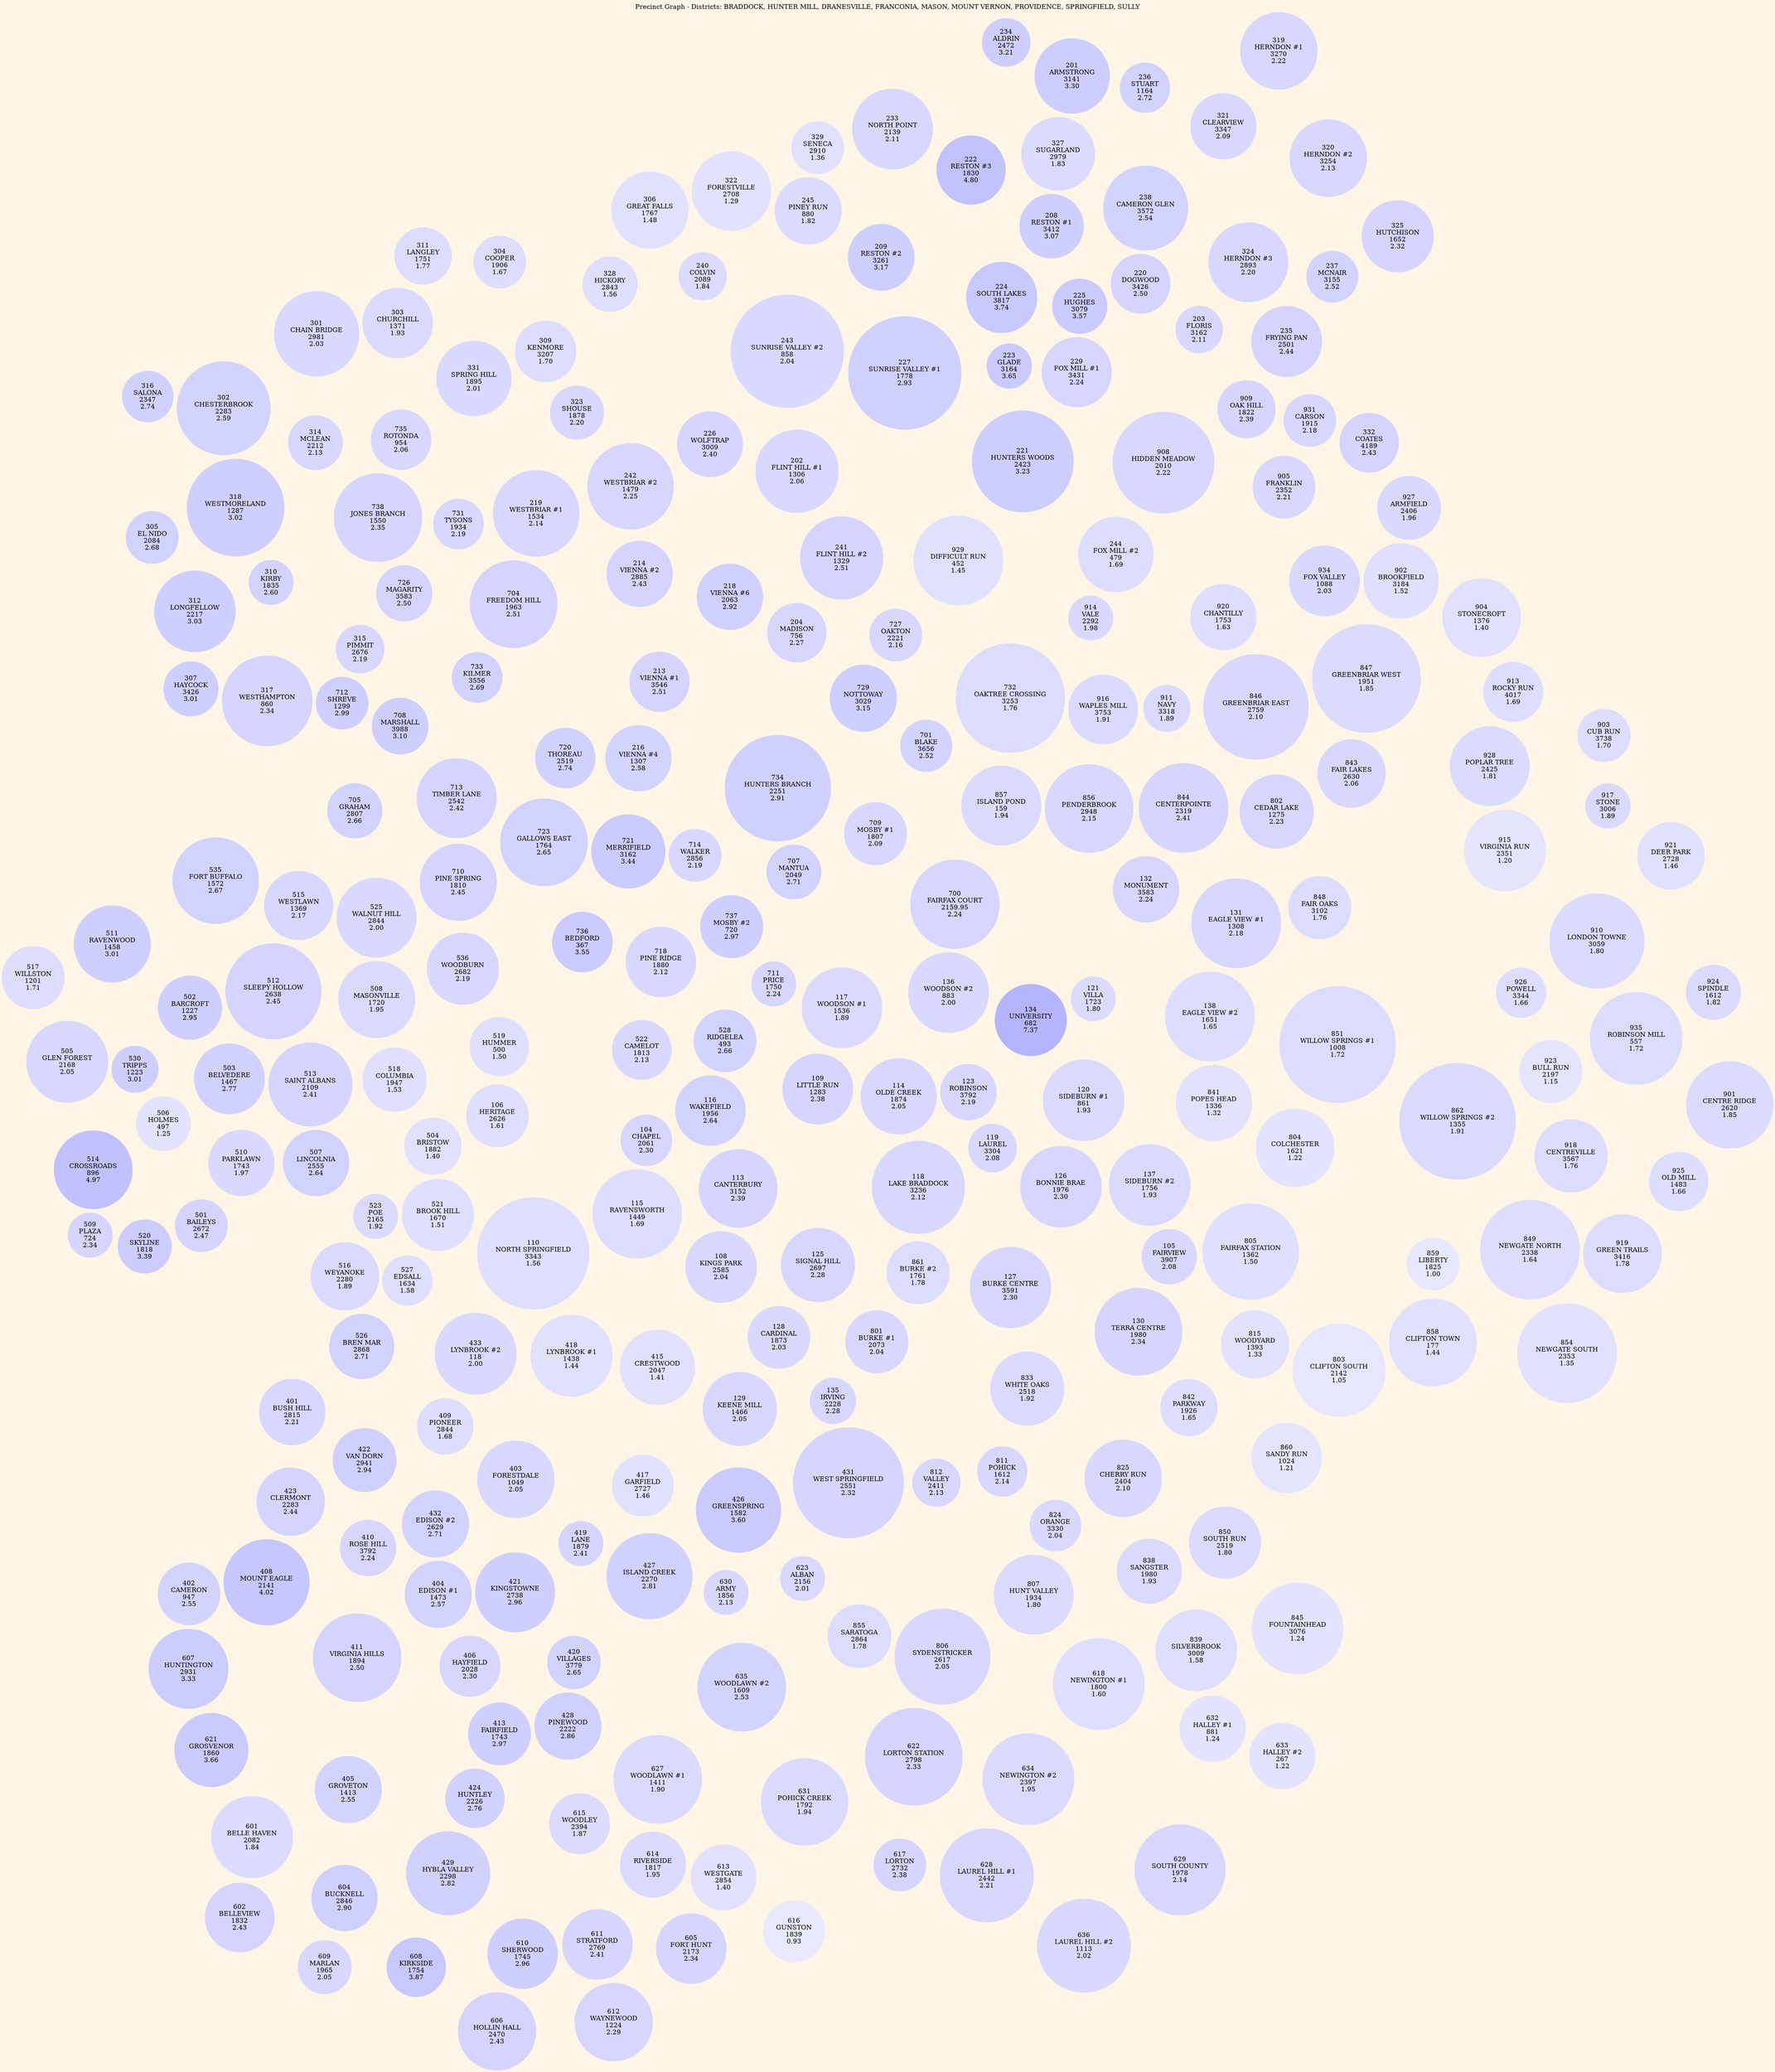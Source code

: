 strict graph G {
    layout=neato;
    model=subset;
    splines=none;
    overlap=false;
    edge [color="#666666"];
    bgcolor="#FFF5E6";
    smoothing=triangle;
    size="3840,2160";
label="Precinct Graph - Districts: BRADDOCK, HUNTER MILL, DRANESVILLE, FRANCONIA, MASON, MOUNT VERNON, PROVIDENCE, SPRINGFIELD, SULLY";
labelloc="t";
subgraph BRADDOCK {
    label="District BRADDOCK";
    color=blue;
    104 [shape = circle; style = filled;label="104\nCHAPEL\n2061\n2.30", fillcolor="#d6d6ff", fontcolor="black", width="0.87", height="0.87", color="#d6d6ff"];
    104 -- {106,108,113,115,116,522};
    105 [shape = circle; style = filled;label="105\nFAIRVIEW\n3907\n2.08", fillcolor="#d8d8ff", fontcolor="black", width="1.65", height="1.65", color="#d8d8ff"];
    105 -- {126,127,130,137,805,815};
    106 [shape = circle; style = filled;label="106\nHERITAGE\n2626\n1.61", fillcolor="#dedeff", fontcolor="black", width="1.12", height="1.12", color="#dedeff"];
    106 -- {104,110,504,519,521};
    108 [shape = circle; style = filled;label="108\nKINGS PARK\n2585\n2.04", fillcolor="#d8d8ff", fontcolor="black", width="1.10", height="1.10", color="#d8d8ff"];
    108 -- {113,115,125,128};
    109 [shape = circle; style = filled;label="109\nLITTLE RUN\n1283\n2.38", fillcolor="#d5d5ff", fontcolor="black", width="0.55", height="0.55", color="#d5d5ff"];
    109 -- {113,114,116,117,118};
    110 [shape = circle; style = filled;label="110\nNORTH SPRINGFIELD\n3343\n1.56", fillcolor="#dedeff", fontcolor="black", width="1.42", height="1.42", color="#dedeff"];
    110 -- {106,115,415,418,521,527};
    113 [shape = circle; style = filled;label="113\nCANTERBURY\n3152\n2.39", fillcolor="#d5d5ff", fontcolor="black", width="1.33", height="1.33", color="#d5d5ff"];
    113 -- {104,108,109,116,125};
    114 [shape = circle; style = filled;label="114\nOLDE CREEK\n1874\n2.05", fillcolor="#d8d8ff", fontcolor="black", width="0.80", height="0.80", color="#d8d8ff"];
    114 -- {109,117,118,123};
    115 [shape = circle; style = filled;label="115\nRAVENSWORTH\n1449\n1.69", fillcolor="#ddddff", fontcolor="black", width="0.62", height="0.62", color="#ddddff"];
    115 -- {104,108,110};
    116 [shape = circle; style = filled;label="116\nWAKEFIELD\n1956\n2.64", fillcolor="#d2d2ff", fontcolor="black", width="0.84", height="0.84", color="#d2d2ff"];
    116 -- {104,109,113,117,522,528};
    117 [shape = circle; style = filled;label="117\nWOODSON #1\n1536\n1.89", fillcolor="#dadaff", fontcolor="black", width="0.66", height="0.66", color="#dadaff"];
    117 -- {700,109,114,116,123,136,528,711};
    118 [shape = circle; style = filled;label="118\nLAKE BRADDOCK\n3236\n2.12", fillcolor="#d8d8ff", fontcolor="black", width="1.37", height="1.37", color="#d8d8ff"];
    118 -- {109,114,119,123,125,126,127,861};
    119 [shape = circle; style = filled;label="119\nLAUREL\n3304\n2.08", fillcolor="#d8d8ff", fontcolor="black", width="1.40", height="1.40", color="#d8d8ff"];
    119 -- {118,120,123,126};
    120 [shape = circle; style = filled;label="120\nSIDEBURN #1\n861\n1.93", fillcolor="#dadaff", fontcolor="black", width="0.37", height="0.37", color="#dadaff"];
    120 -- {119,123,126,134,137,841};
    121 [shape = circle; style = filled;label="121\nVILLA\n1723\n1.80", fillcolor="#dbdbff", fontcolor="black", width="0.73", height="0.73", color="#dbdbff"];
    121 -- {700,132,134,138};
    123 [shape = circle; style = filled;label="123\nROBINSON\n3792\n2.19", fillcolor="#d7d7ff", fontcolor="black", width="1.62", height="1.62", color="#d7d7ff"];
    123 -- {114,117,118,119,120,134,136};
    125 [shape = circle; style = filled;label="125\nSIGNAL HILL\n2697\n2.28", fillcolor="#d6d6ff", fontcolor="black", width="1.14", height="1.14", color="#d6d6ff"];
    125 -- {108,113,118,861};
    126 [shape = circle; style = filled;label="126\nBONNIE BRAE\n1976\n2.30", fillcolor="#d6d6ff", fontcolor="black", width="0.84", height="0.84", color="#d6d6ff"];
    126 -- {105,118,119,120,137};
    127 [shape = circle; style = filled;label="127\nBURKE CENTRE\n3591\n2.30", fillcolor="#d6d6ff", fontcolor="black", width="1.53", height="1.53", color="#d6d6ff"];
    127 -- {105,118,130,833,861};
    128 [shape = circle; style = filled;label="128\nCARDINAL\n1873\n2.03", fillcolor="#d9d9ff", fontcolor="black", width="0.80", height="0.80", color="#d9d9ff"];
    128 -- {108,129,135,415,801,861};
    129 [shape = circle; style = filled;label="129\nKEENE MILL\n1466\n2.05", fillcolor="#d8d8ff", fontcolor="black", width="0.62", height="0.62", color="#d8d8ff"];
    129 -- {128,135,415,431};
    130 [shape = circle; style = filled;label="130\nTERRA CENTRE\n1980\n2.34", fillcolor="#d5d5ff", fontcolor="black", width="0.84", height="0.84", color="#d5d5ff"];
    130 -- {105,127,815,842};
    131 [shape = circle; style = filled;label="131\nEAGLE VIEW #1\n1308\n2.18", fillcolor="#d7d7ff", fontcolor="black", width="0.55", height="0.55", color="#d7d7ff"];
    131 -- {132,138,848};
    132 [shape = circle; style = filled;label="132\nMONUMENT\n3583\n2.24", fillcolor="#d6d6ff", fontcolor="black", width="1.53", height="1.53", color="#d6d6ff"];
    132 -- {700,121,131,138,844,848,856};
    134 [shape = circle; style = filled;label="134\nUNIVERSITY\n682\n7.37", fillcolor="#b5b5ff", fontcolor="black", width="0.28", height="0.28", color="#b5b5ff"];
    134 -- {700,120,121,123,136};
    135 [shape = circle; style = filled;label="135\nIRVING\n2228\n2.28", fillcolor="#d6d6ff", fontcolor="black", width="0.94", height="0.94", color="#d6d6ff"];
    135 -- {128,129,431,812};
    136 [shape = circle; style = filled;label="136\nWOODSON #2\n883\n2.00", fillcolor="#d9d9ff", fontcolor="black", width="0.37", height="0.37", color="#d9d9ff"];
    136 -- {700,117,123,134};
    137 [shape = circle; style = filled;label="137\nSIDEBURN #2\n1756\n1.93", fillcolor="#dadaff", fontcolor="black", width="0.75", height="0.75", color="#dadaff"];
    137 -- {105,120,126,841};
    138 [shape = circle; style = filled;label="138\nEAGLE VIEW #2\n1651\n1.65", fillcolor="#ddddff", fontcolor="black", width="0.69", height="0.69", color="#ddddff"];
    138 -- {121,131,132,804,848,851};
}
subgraph HUNTERMILL {
    label="District HUNTER MILL";
    color=blue;
    201 [shape = circle; style = filled;label="201\nARMSTRONG\n3141\n3.30", fillcolor="#cdcdff", fontcolor="black", width="1.33", height="1.33", color="#cdcdff"];
    201 -- {233,234,236,238,327};
    202 [shape = circle; style = filled;label="202\nFLINT HILL #1\n1306\n2.06", fillcolor="#d8d8ff", fontcolor="black", width="0.55", height="0.55", color="#d8d8ff"];
    202 -- {218,221,226,241,243};
    203 [shape = circle; style = filled;label="203\nFLORIS\n3162\n2.11", fillcolor="#d8d8ff", fontcolor="black", width="1.33", height="1.33", color="#d8d8ff"];
    203 -- {229,235,332,909,931};
    204 [shape = circle; style = filled;label="204\nMADISON\n756\n2.27", fillcolor="#d6d6ff", fontcolor="black", width="0.32", height="0.32", color="#d6d6ff"];
    204 -- {218,241,727,729};
    208 [shape = circle; style = filled;label="208\nRESTON #1\n3412\n3.07", fillcolor="#ceceff", fontcolor="black", width="1.44", height="1.44", color="#ceceff"];
    208 -- {209,222,224,238};
    209 [shape = circle; style = filled;label="209\nRESTON #2\n3261\n3.17", fillcolor="#ceceff", fontcolor="black", width="1.39", height="1.39", color="#ceceff"];
    209 -- {208,222,224,227,233,240,245};
    213 [shape = circle; style = filled;label="213\nVIENNA #1\n3546\n2.51", fillcolor="#d4d4ff", fontcolor="black", width="1.51", height="1.51", color="#d4d4ff"];
    213 -- {214,216,218,704,720,733};
    214 [shape = circle; style = filled;label="214\nVIENNA #2\n2885\n2.43", fillcolor="#d4d4ff", fontcolor="black", width="1.23", height="1.23", color="#d4d4ff"];
    214 -- {202,213,218,219,226,242};
    216 [shape = circle; style = filled;label="216\nVIENNA #4\n1307\n2.58", fillcolor="#d3d3ff", fontcolor="black", width="0.55", height="0.55", color="#d3d3ff"];
    216 -- {213,714,720};
    218 [shape = circle; style = filled;label="218\nVIENNA #6\n2063\n2.92", fillcolor="#d0d0ff", fontcolor="black", width="0.87", height="0.87", color="#d0d0ff"];
    218 -- {202,204,213,214,241};
    219 [shape = circle; style = filled;label="219\nWESTBRIAR #1\n1534\n2.14", fillcolor="#d7d7ff", fontcolor="black", width="0.66", height="0.66", color="#d7d7ff"];
    219 -- {214,242,704,731};
    220 [shape = circle; style = filled;label="220\nDOGWOOD\n3426\n2.50", fillcolor="#d4d4ff", fontcolor="black", width="1.46", height="1.46", color="#d4d4ff"];
    220 -- {203,208,221,223,225,235,237,238,324};
    221 [shape = circle; style = filled;label="221\nHUNTERS WOODS\n2423\n3.23", fillcolor="#cdcdff", fontcolor="black", width="1.03", height="1.03", color="#cdcdff"];
    221 -- {202,220,223,227,229,244,914,929};
    222 [shape = circle; style = filled;label="222\nRESTON #3\n1830\n4.80", fillcolor="#c2c2ff", fontcolor="black", width="0.78", height="0.78", color="#c2c2ff"];
    222 -- {208,209,234};
    223 [shape = circle; style = filled;label="223\nGLADE\n3164\n3.65", fillcolor="#cacaff", fontcolor="black", width="1.35", height="1.35", color="#cacaff"];
    223 -- {220,221,224,225,227};
    224 [shape = circle; style = filled;label="224\nSOUTH LAKES\n3817\n3.74", fillcolor="#c9c9ff", fontcolor="black", width="1.62", height="1.62", color="#c9c9ff"];
    224 -- {208,209,220,223,225,227};
    225 [shape = circle; style = filled;label="225\nHUGHES\n3079\n3.57", fillcolor="#cacaff", fontcolor="black", width="1.32", height="1.32", color="#cacaff"];
    225 -- {220,223,224};
    226 [shape = circle; style = filled;label="226\nWOLFTRAP\n3009\n2.40", fillcolor="#d5d5ff", fontcolor="black", width="1.28", height="1.28", color="#d5d5ff"];
    226 -- {202,214,240,242,243};
    227 [shape = circle; style = filled;label="227\nSUNRISE VALLEY #1\n1778\n2.93", fillcolor="#d0d0ff", fontcolor="black", width="0.75", height="0.75", color="#d0d0ff"];
    227 -- {209,221,223,224,243};
    229 [shape = circle; style = filled;label="229\nFOX MILL #1\n3431\n2.24", fillcolor="#d6d6ff", fontcolor="black", width="1.46", height="1.46", color="#d6d6ff"];
    229 -- {203,220,221,244,908};
    233 [shape = circle; style = filled;label="233\nNORTH POINT\n2139\n2.11", fillcolor="#d8d8ff", fontcolor="black", width="0.91", height="0.91", color="#d8d8ff"];
    233 -- {201,209,234,245,327,329};
    234 [shape = circle; style = filled;label="234\nALDRIN\n2472\n3.21", fillcolor="#cdcdff", fontcolor="black", width="1.05", height="1.05", color="#cdcdff"];
    234 -- {201,208,222,233};
    235 [shape = circle; style = filled;label="235\nFRYING PAN\n2501\n2.44", fillcolor="#d4d4ff", fontcolor="black", width="1.07", height="1.07", color="#d4d4ff"];
    235 -- {203,220,237,324,332};
    236 [shape = circle; style = filled;label="236\nSTUART\n1164\n2.72", fillcolor="#d2d2ff", fontcolor="black", width="0.50", height="0.50", color="#d2d2ff"];
    236 -- {201,319,327};
    237 [shape = circle; style = filled;label="237\nMCNAIR\n3155\n2.52", fillcolor="#d3d3ff", fontcolor="black", width="1.33", height="1.33", color="#d3d3ff"];
    237 -- {220,235,332,324};
    238 [shape = circle; style = filled;label="238\nCAMERON GLEN\n3572\n2.54", fillcolor="#d3d3ff", fontcolor="black", width="1.51", height="1.51", color="#d3d3ff"];
    238 -- {201,208,220,324};
    240 [shape = circle; style = filled;label="240\nCOLVIN\n2089\n1.84", fillcolor="#dbdbff", fontcolor="black", width="0.89", height="0.89", color="#dbdbff"];
    240 -- {209,226,243,309,323,328};
    241 [shape = circle; style = filled;label="241\nFLINT HILL #2\n1329\n2.51", fillcolor="#d4d4ff", fontcolor="black", width="0.57", height="0.57", color="#d4d4ff"];
    241 -- {202,204,218,727,929};
    242 [shape = circle; style = filled;label="242\nWESTBRIAR #2\n1479\n2.25", fillcolor="#d6d6ff", fontcolor="black", width="0.62", height="0.62", color="#d6d6ff"];
    242 -- {214,219,226,323};
    243 [shape = circle; style = filled;label="243\nSUNRISE VALLEY #2\n858\n2.04", fillcolor="#d9d9ff", fontcolor="black", width="0.36", height="0.36", color="#d9d9ff"];
    243 -- {202,226,227,240};
    244 [shape = circle; style = filled;label="244\nFOX MILL #2\n479\n1.69", fillcolor="#ddddff", fontcolor="black", width="0.20", height="0.20", color="#ddddff"];
    244 -- {221,229,914};
    245 [shape = circle; style = filled;label="245\nPINEY RUN\n880\n1.82", fillcolor="#dbdbff", fontcolor="black", width="0.37", height="0.37", color="#dbdbff"];
    245 -- {209,233,240,322,329};
}
subgraph DRANESVILLE {
    label="District DRANESVILLE";
    color=blue;
    301 [shape = circle; style = filled;label="301\nCHAIN BRIDGE\n2981\n2.03", fillcolor="#d9d9ff", fontcolor="black", width="1.26", height="1.26", color="#d9d9ff"];
    301 -- {302,303,311,314,316};
    302 [shape = circle; style = filled;label="302\nCHESTERBROOK\n2283\n2.59", fillcolor="#d3d3ff", fontcolor="black", width="0.96", height="0.96", color="#d3d3ff"];
    302 -- {301,305,316};
    303 [shape = circle; style = filled;label="303\nCHURCHILL\n1371\n1.93", fillcolor="#dadaff", fontcolor="black", width="0.59", height="0.59", color="#dadaff"];
    303 -- {301,304,311,314};
    304 [shape = circle; style = filled;label="304\nCOOPER\n1906\n1.67", fillcolor="#ddddff", fontcolor="black", width="0.82", height="0.82", color="#ddddff"];
    304 -- {303,306,309,311,328,331};
    305 [shape = circle; style = filled;label="305\nEL NIDO\n2084\n2.68", fillcolor="#d2d2ff", fontcolor="black", width="0.89", height="0.89", color="#d2d2ff"];
    305 -- {302,307,312,316,318};
    306 [shape = circle; style = filled;label="306\nGREAT FALLS\n1767\n1.48", fillcolor="#e0e0ff", fontcolor="black", width="0.75", height="0.75", color="#e0e0ff"];
    306 -- {304,322,328};
    307 [shape = circle; style = filled;label="307\nHAYCOCK\n3426\n3.01", fillcolor="#cfcfff", fontcolor="black", width="1.46", height="1.46", color="#cfcfff"];
    307 -- {305,312,317};
    309 [shape = circle; style = filled;label="309\nKENMORE\n3207\n1.70", fillcolor="#ddddff", fontcolor="black", width="1.37", height="1.37", color="#ddddff"];
    309 -- {304,323,328,331,240,731};
    310 [shape = circle; style = filled;label="310\nKIRBY\n1835\n2.60", fillcolor="#d3d3ff", fontcolor="black", width="0.78", height="0.78", color="#d3d3ff"];
    310 -- {312,314,315,318};
    311 [shape = circle; style = filled;label="311\nLANGLEY\n1751\n1.77", fillcolor="#dcdcff", fontcolor="black", width="0.75", height="0.75", color="#dcdcff"];
    311 -- {301,303,304};
    312 [shape = circle; style = filled;label="312\nLONGFELLOW\n2217\n3.03", fillcolor="#cfcfff", fontcolor="black", width="0.94", height="0.94", color="#cfcfff"];
    312 -- {305,307,310,317,318};
    314 [shape = circle; style = filled;label="314\nMCLEAN\n2212\n2.13", fillcolor="#d8d8ff", fontcolor="black", width="0.94", height="0.94", color="#d8d8ff"];
    314 -- {301,303,310,318,331,726};
    315 [shape = circle; style = filled;label="315\nPIMMIT\n2676\n2.19", fillcolor="#d7d7ff", fontcolor="black", width="1.14", height="1.14", color="#d7d7ff"];
    315 -- {310,317,708,726};
    316 [shape = circle; style = filled;label="316\nSALONA\n2347\n2.74", fillcolor="#d1d1ff", fontcolor="black", width="1.00", height="1.00", color="#d1d1ff"];
    316 -- {301,302,305,318};
    317 [shape = circle; style = filled;label="317\nWESTHAMPTON\n860\n2.34", fillcolor="#d5d5ff", fontcolor="black", width="0.37", height="0.37", color="#d5d5ff"];
    317 -- {307,312,315,708};
    318 [shape = circle; style = filled;label="318\nWESTMORELAND\n1287\n3.02", fillcolor="#cfcfff", fontcolor="black", width="0.55", height="0.55", color="#cfcfff"];
    318 -- {305,310,312,314,316};
    319 [shape = circle; style = filled;label="319\nHERNDON #1\n3270\n2.22", fillcolor="#d7d7ff", fontcolor="black", width="1.39", height="1.39", color="#d7d7ff"];
    319 -- {320,321,324,327,236};
    320 [shape = circle; style = filled;label="320\nHERNDON #2\n3254\n2.13", fillcolor="#d7d7ff", fontcolor="black", width="1.39", height="1.39", color="#d7d7ff"];
    320 -- {319,321,324,325};
    321 [shape = circle; style = filled;label="321\nCLEARVIEW\n3347\n2.09", fillcolor="#d8d8ff", fontcolor="black", width="1.42", height="1.42", color="#d8d8ff"];
    321 -- {319,320,327};
    322 [shape = circle; style = filled;label="322\nFORESTVILLE\n2708\n1.29", fillcolor="#e2e2ff", fontcolor="black", width="1.16", height="1.16", color="#e2e2ff"];
    322 -- {306,328,329,245};
    323 [shape = circle; style = filled;label="323\nSHOUSE\n1878\n2.20", fillcolor="#d7d7ff", fontcolor="black", width="0.80", height="0.80", color="#d7d7ff"];
    323 -- {309,219,240,242};
    324 [shape = circle; style = filled;label="324\nHERNDON #3\n2893\n2.20", fillcolor="#d7d7ff", fontcolor="black", width="1.23", height="1.23", color="#d7d7ff"];
    324 -- {319,320,325,332,220,237,238};
    325 [shape = circle; style = filled;label="325\nHUTCHISON\n1652\n2.32", fillcolor="#d5d5ff", fontcolor="black", width="0.69", height="0.69", color="#d5d5ff"];
    325 -- {320,324,332};
    327 [shape = circle; style = filled;label="327\nSUGARLAND\n2979\n1.83", fillcolor="#dbdbff", fontcolor="black", width="1.26", height="1.26", color="#dbdbff"];
    327 -- {319,321,329,201,233,236};
    328 [shape = circle; style = filled;label="328\nHICKORY\n2843\n1.56", fillcolor="#dedeff", fontcolor="black", width="1.21", height="1.21", color="#dedeff"];
    328 -- {304,306,309,322,240};
    329 [shape = circle; style = filled;label="329\nSENECA\n2910\n1.36", fillcolor="#e1e1ff", fontcolor="black", width="1.23", height="1.23", color="#e1e1ff"];
    329 -- {322,327,233,245};
    331 [shape = circle; style = filled;label="331\nSPRING HILL\n1895\n2.01", fillcolor="#d9d9ff", fontcolor="black", width="0.80", height="0.80", color="#d9d9ff"];
    331 -- {304,309,314,738};
    332 [shape = circle; style = filled;label="332\nCOATES\n4189\n2.43", fillcolor="#d4d4ff", fontcolor="black", width="1.78", height="1.78", color="#d4d4ff"];
    332 -- {324,325,203,235,237,927};
}
subgraph FRANCONIA {
    label="District FRANCONIA";
    color=blue;
    401 [shape = circle; style = filled;label="401\nBUSH HILL\n2815\n2.21", fillcolor="#d7d7ff", fontcolor="black", width="1.19", height="1.19", color="#d7d7ff"];
    401 -- {410,422,423,526};
    402 [shape = circle; style = filled;label="402\nCAMERON\n947\n2.55", fillcolor="#d3d3ff", fontcolor="black", width="0.41", height="0.41", color="#d3d3ff"];
    402 -- {408,423,607,621};
    403 [shape = circle; style = filled;label="403\nFORESTDALE\n1049\n2.05", fillcolor="#d8d8ff", fontcolor="black", width="0.44", height="0.44", color="#d8d8ff"];
    403 -- {409,417,432};
    404 [shape = circle; style = filled;label="404\nEDISON #1\n1473\n2.57", fillcolor="#d3d3ff", fontcolor="black", width="0.62", height="0.62", color="#d3d3ff"];
    404 -- {410,420,421,422,432};
    405 [shape = circle; style = filled;label="405\nGROVETON\n1413\n2.55", fillcolor="#d3d3ff", fontcolor="black", width="0.60", height="0.60", color="#d3d3ff"];
    405 -- {408,411,424,429,604,601};
    406 [shape = circle; style = filled;label="406\nHAYFIELD\n2028\n2.30", fillcolor="#d6d6ff", fontcolor="black", width="0.85", height="0.85", color="#d6d6ff"];
    406 -- {410,420,424,635};
    408 [shape = circle; style = filled;label="408\nMOUNT EAGLE\n2141\n4.02", fillcolor="#c7c7ff", fontcolor="black", width="0.91", height="0.91", color="#c7c7ff"];
    408 -- {402,405,411,607};
    409 [shape = circle; style = filled;label="409\nPIONEER\n2844\n1.68", fillcolor="#ddddff", fontcolor="black", width="1.21", height="1.21", color="#ddddff"];
    409 -- {403,417,422,433,526};
    410 [shape = circle; style = filled;label="410\nROSE HILL\n3792\n2.24", fillcolor="#d6d6ff", fontcolor="black", width="1.62", height="1.62", color="#d6d6ff"];
    410 -- {401,404,411,420,423};
    411 [shape = circle; style = filled;label="411\nVIRGINIA HILLS\n1894\n2.50", fillcolor="#d4d4ff", fontcolor="black", width="0.80", height="0.80", color="#d4d4ff"];
    411 -- {405,406,408,410,423};
    413 [shape = circle; style = filled;label="413\nFAIRFIELD\n1743\n2.97", fillcolor="#cfcfff", fontcolor="black", width="0.75", height="0.75", color="#cfcfff"];
    413 -- {424,428,429,615};
    415 [shape = circle; style = filled;label="415\nCRESTWOOD\n2047\n1.41", fillcolor="#e1e1ff", fontcolor="black", width="0.87", height="0.87", color="#e1e1ff"];
    415 -- {418,417,110,128,129};
    417 [shape = circle; style = filled;label="417\nGARFIELD\n2727\n1.46", fillcolor="#e0e0ff", fontcolor="black", width="1.16", height="1.16", color="#e0e0ff"];
    417 -- {403,409,418,415,426,427,431,623,630};
    418 [shape = circle; style = filled;label="418\nLYNBROOK #1\n1438\n1.44", fillcolor="#e0e0ff", fontcolor="black", width="0.60", height="0.60", color="#e0e0ff"];
    418 -- {415,417,433};
    419 [shape = circle; style = filled;label="419\nLANE\n1879\n2.41", fillcolor="#d5d5ff", fontcolor="black", width="0.80", height="0.80", color="#d5d5ff"];
    419 -- {421,427,432};
    420 [shape = circle; style = filled;label="420\nVILLAGES\n3779\n2.65", fillcolor="#d2d2ff", fontcolor="black", width="1.60", height="1.60", color="#d2d2ff"];
    420 -- {406,421,427,630,635};
    421 [shape = circle; style = filled;label="421\nKINGSTOWNE\n2738\n2.96", fillcolor="#cfcfff", fontcolor="black", width="1.16", height="1.16", color="#cfcfff"];
    421 -- {404,419,420,427,432};
    422 [shape = circle; style = filled;label="422\nVAN DORN\n2941\n2.94", fillcolor="#d0d0ff", fontcolor="black", width="1.24", height="1.24", color="#d0d0ff"];
    422 -- {401,404,409,432};
    423 [shape = circle; style = filled;label="423\nCLERMONT\n2283\n2.44", fillcolor="#d4d4ff", fontcolor="black", width="0.96", height="0.96", color="#d4d4ff"];
    423 -- {401,402,408,410,411};
    424 [shape = circle; style = filled;label="424\nHUNTLEY\n2226\n2.76", fillcolor="#d1d1ff", fontcolor="black", width="0.94", height="0.94", color="#d1d1ff"];
    424 -- {405,406,411,413,428,429,627,635};
    426 [shape = circle; style = filled;label="426\nGREENSPRING\n1582\n3.60", fillcolor="#cacaff", fontcolor="black", width="0.68", height="0.68", color="#cacaff"];
    426 -- {417,431};
    427 [shape = circle; style = filled;label="427\nISLAND CREEK\n2270\n2.81", fillcolor="#d1d1ff", fontcolor="black", width="0.96", height="0.96", color="#d1d1ff"];
    427 -- {417,419,420,421,630};
    428 [shape = circle; style = filled;label="428\nPINEWOOD\n2222\n2.86", fillcolor="#d0d0ff", fontcolor="black", width="0.94", height="0.94", color="#d0d0ff"];
    428 -- {403,424,615,627};
    429 [shape = circle; style = filled;label="429\nHYBLA VALLEY\n2298\n2.82", fillcolor="#d1d1ff", fontcolor="black", width="0.98", height="0.98", color="#d1d1ff"];
    429 -- {405,413,424,604,608,610};
    431 [shape = circle; style = filled;label="431\nWEST SPRINGFIELD\n2551\n2.32", fillcolor="#d5d5ff", fontcolor="black", width="1.08", height="1.08", color="#d5d5ff"];
    431 -- {417,426,129,135,623,812,855};
    432 [shape = circle; style = filled;label="432\nEDISON #2\n2629\n2.71", fillcolor="#d2d2ff", fontcolor="black", width="1.12", height="1.12", color="#d2d2ff"];
    432 -- {403,404,419,421,422};
    433 [shape = circle; style = filled;label="433\nLYNBROOK #2\n118\n2.00", fillcolor="#d9d9ff", fontcolor="black", width="0.18", height="0.18", color="#d9d9ff"];
    433 -- {409,418,527};
}
subgraph MASON {
    label="District MASON";
    color=blue;
    501 [shape = circle; style = filled;label="501\nBAILEYS\n2672\n2.47", fillcolor="#d4d4ff", fontcolor="black", width="1.14", height="1.14", color="#d4d4ff"];
    501 -- {506,510,520};
    502 [shape = circle; style = filled;label="502\nBARCROFT\n1227\n2.95", fillcolor="#cfcfff", fontcolor="black", width="0.52", height="0.52", color="#cfcfff"];
    502 -- {503,511,512,530};
    503 [shape = circle; style = filled;label="503\nBELVEDERE\n1467\n2.77", fillcolor="#d1d1ff", fontcolor="black", width="0.62", height="0.62", color="#d1d1ff"];
    503 -- {502,510,512,513,530};
    504 [shape = circle; style = filled;label="504\nBRISTOW\n1882\n1.40", fillcolor="#e1e1ff", fontcolor="black", width="0.80", height="0.80", color="#e1e1ff"];
    504 -- {518,521,106};
    505 [shape = circle; style = filled;label="505\nGLEN FOREST\n2168\n2.05", fillcolor="#d8d8ff", fontcolor="black", width="0.92", height="0.92", color="#d8d8ff"];
    505 -- {506,514,517,530};
    506 [shape = circle; style = filled;label="506\nHOLMES\n497\n1.25", fillcolor="#e3e3ff", fontcolor="black", width="0.21", height="0.21", color="#e3e3ff"];
    506 -- {501,505,530};
    507 [shape = circle; style = filled;label="507\nLINCOLNIA\n2555\n2.64", fillcolor="#d2d2ff", fontcolor="black", width="1.08", height="1.08", color="#d2d2ff"];
    507 -- {510,513,516,523};
    508 [shape = circle; style = filled;label="508\nMASONVILLE\n1720\n1.95", fillcolor="#dadaff", fontcolor="black", width="0.73", height="0.73", color="#dadaff"];
    508 -- {512,513,518,536};
    509 [shape = circle; style = filled;label="509\nPLAZA\n724\n2.34", fillcolor="#d5d5ff", fontcolor="black", width="0.30", height="0.30", color="#d5d5ff"];
    509 -- {514,520};
    510 [shape = circle; style = filled;label="510\nPARKLAWN\n1743\n1.97", fillcolor="#d9d9ff", fontcolor="black", width="0.75", height="0.75", color="#d9d9ff"];
    510 -- {501,503,507};
    511 [shape = circle; style = filled;label="511\nRAVENWOOD\n1458\n3.01", fillcolor="#cfcfff", fontcolor="black", width="0.62", height="0.62", color="#cfcfff"];
    511 -- {502,512,517,530};
    512 [shape = circle; style = filled;label="512\nSLEEPY HOLLOW\n2638\n2.45", fillcolor="#d4d4ff", fontcolor="black", width="1.12", height="1.12", color="#d4d4ff"];
    512 -- {502,508,511,513,515,525,535};
    513 [shape = circle; style = filled;label="513\nSAINT ALBANS\n2109\n2.41", fillcolor="#d5d5ff", fontcolor="black", width="0.89", height="0.89", color="#d5d5ff"];
    513 -- {503,507,508,512,518,523};
    514 [shape = circle; style = filled;label="514\nCROSSROADS\n896\n4.97", fillcolor="#c1c1ff", fontcolor="black", width="0.37", height="0.37", color="#c1c1ff"];
    514 -- {505,509,520};
    515 [shape = circle; style = filled;label="515\nWESTLAWN\n1369\n2.17", fillcolor="#d7d7ff", fontcolor="black", width="0.59", height="0.59", color="#d7d7ff"];
    515 -- {512,525,535,705};
    516 [shape = circle; style = filled;label="516\nWEYANOKE\n2280\n1.89", fillcolor="#dadaff", fontcolor="black", width="0.96", height="0.96", color="#dadaff"];
    516 -- {507,523,526,527};
    517 [shape = circle; style = filled;label="517\nWILLSTON\n1201\n1.71", fillcolor="#ddddff", fontcolor="black", width="0.52", height="0.52", color="#ddddff"];
    517 -- {505,511};
    518 [shape = circle; style = filled;label="518\nCOLUMBIA\n1947\n1.53", fillcolor="#dfdfff", fontcolor="black", width="0.82", height="0.82", color="#dfdfff"];
    518 -- {504,508,512,513,519,521};
    519 [shape = circle; style = filled;label="519\nHUMMER\n500\n1.50", fillcolor="#dfdfff", fontcolor="black", width="0.21", height="0.21", color="#dfdfff"];
    519 -- {518,522,536,106};
    520 [shape = circle; style = filled;label="520\nSKYLINE\n1818\n3.39", fillcolor="#ccccff", fontcolor="black", width="0.76", height="0.76", color="#ccccff"];
    520 -- {501,509,514};
    521 [shape = circle; style = filled;label="521\nBROOK HILL\n1670\n1.51", fillcolor="#dfdfff", fontcolor="black", width="0.71", height="0.71", color="#dfdfff"];
    521 -- {504,518,523,527,106,110};
    522 [shape = circle; style = filled;label="522\nCAMELOT\n1813\n2.13", fillcolor="#d8d8ff", fontcolor="black", width="0.76", height="0.76", color="#d8d8ff"];
    522 -- {519,528,104,116,718,736};
    523 [shape = circle; style = filled;label="523\nPOE\n2165\n1.92", fillcolor="#dadaff", fontcolor="black", width="0.92", height="0.92", color="#dadaff"];
    523 -- {507,513,516,518,521,527};
    525 [shape = circle; style = filled;label="525\nWALNUT HILL\n2844\n2.00", fillcolor="#d9d9ff", fontcolor="black", width="1.21", height="1.21", color="#d9d9ff"];
    525 -- {512,515,536,705,710};
    526 [shape = circle; style = filled;label="526\nBREN MAR\n2868\n2.71", fillcolor="#d2d2ff", fontcolor="black", width="1.21", height="1.21", color="#d2d2ff"];
    526 -- {516,527,401};
    527 [shape = circle; style = filled;label="527\nEDSALL\n1634\n1.58", fillcolor="#dedeff", fontcolor="black", width="0.69", height="0.69", color="#dedeff"];
    527 -- {516,523,521,526,110,418,433};
    528 [shape = circle; style = filled;label="528\nRIDGELEA\n493\n2.66", fillcolor="#d2d2ff", fontcolor="black", width="0.21", height="0.21", color="#d2d2ff"];
    528 -- {522,116,117,711,718};
    530 [shape = circle; style = filled;label="530\nTRIPPS\n1223\n3.01", fillcolor="#cfcfff", fontcolor="black", width="0.52", height="0.52", color="#cfcfff"];
    530 -- {502,503,505,506,511};
    535 [shape = circle; style = filled;label="535\nFORT BUFFALO\n1572\n2.67", fillcolor="#d2d2ff", fontcolor="black", width="0.68", height="0.68", color="#d2d2ff"];
    535 -- {512,515,705};
    536 [shape = circle; style = filled;label="536\nWOODBURN\n2682\n2.19", fillcolor="#d7d7ff", fontcolor="black", width="1.14", height="1.14", color="#d7d7ff"];
    536 -- {508,519,525,710,736};
}
subgraph MOUNTVERNON {
    label="District MOUNT VERNON";
    color=blue;
    601 [shape = circle; style = filled;label="601\nBELLE HAVEN\n2082\n1.84", fillcolor="#dbdbff", fontcolor="black", width="0.89", height="0.89", color="#dbdbff"];
    601 -- {602,604,607,609,621};
    602 [shape = circle; style = filled;label="602\nBELLEVIEW\n1832\n2.43", fillcolor="#d4d4ff", fontcolor="black", width="0.78", height="0.78", color="#d4d4ff"];
    602 -- {601,609,621,405};
    604 [shape = circle; style = filled;label="604\nBUCKNELL\n2846\n2.90", fillcolor="#d0d0ff", fontcolor="black", width="1.21", height="1.21", color="#d0d0ff"];
    604 -- {601,608,609,405,429};
    605 [shape = circle; style = filled;label="605\nFORT HUNT\n2173\n2.34", fillcolor="#d5d5ff", fontcolor="black", width="0.92", height="0.92", color="#d5d5ff"];
    605 -- {611,612,613,614};
    606 [shape = circle; style = filled;label="606\nHOLLIN HALL\n2470\n2.43", fillcolor="#d4d4ff", fontcolor="black", width="1.05", height="1.05", color="#d4d4ff"];
    606 -- {609,610,611,612};
    607 [shape = circle; style = filled;label="607\nHUNTINGTON\n2931\n3.33", fillcolor="#ccccff", fontcolor="black", width="1.24", height="1.24", color="#ccccff"];
    607 -- {601,621,408};
    608 [shape = circle; style = filled;label="608\nKIRKSIDE\n1754\n3.87", fillcolor="#c8c8ff", fontcolor="black", width="0.75", height="0.75", color="#c8c8ff"];
    608 -- {604,606,609,610,429};
    609 [shape = circle; style = filled;label="609\nMARLAN\n1965\n2.05", fillcolor="#d8d8ff", fontcolor="black", width="0.84", height="0.84", color="#d8d8ff"];
    609 -- {601,602,604,606,608};
    610 [shape = circle; style = filled;label="610\nSHERWOOD\n1745\n2.96", fillcolor="#cfcfff", fontcolor="black", width="0.75", height="0.75", color="#cfcfff"];
    610 -- {606,608,611,614,429};
    611 [shape = circle; style = filled;label="611\nSTRATFORD\n2769\n2.41", fillcolor="#d5d5ff", fontcolor="black", width="1.17", height="1.17", color="#d5d5ff"];
    611 -- {605,606,610,612,614};
    612 [shape = circle; style = filled;label="612\nWAYNEWOOD\n1224\n2.29", fillcolor="#d6d6ff", fontcolor="black", width="0.52", height="0.52", color="#d6d6ff"];
    612 -- {605,606,611};
    613 [shape = circle; style = filled;label="613\nWESTGATE\n2854\n1.40", fillcolor="#e1e1ff", fontcolor="black", width="1.21", height="1.21", color="#e1e1ff"];
    613 -- {605,614,615,616,635,627};
    614 [shape = circle; style = filled;label="614\nRIVERSIDE\n1817\n1.95", fillcolor="#dadaff", fontcolor="black", width="0.76", height="0.76", color="#dadaff"];
    614 -- {605,611,610,613,615};
    615 [shape = circle; style = filled;label="615\nWOODLEY\n2394\n1.87", fillcolor="#dbdbff", fontcolor="black", width="1.01", height="1.01", color="#dbdbff"];
    615 -- {613,614,627,413,428};
    616 [shape = circle; style = filled;label="616\nGUNSTON\n1839\n0.93", fillcolor="#e8e8ff", fontcolor="black", width="0.78", height="0.78", color="#e8e8ff"];
    616 -- {613,617,631,635};
    617 [shape = circle; style = filled;label="617\nLORTON\n2732\n2.38", fillcolor="#d5d5ff", fontcolor="black", width="1.16", height="1.16", color="#d5d5ff"];
    617 -- {616,622,628,631,636};
    618 [shape = circle; style = filled;label="618\nNEWINGTON #1\n1800\n1.60", fillcolor="#dedeff", fontcolor="black", width="0.76", height="0.76", color="#dedeff"];
    618 -- {634,806,838,839,850,855};
    621 [shape = circle; style = filled;label="621\nGROSVENOR\n1860\n3.66", fillcolor="#cacaff", fontcolor="black", width="0.78", height="0.78", color="#cacaff"];
    621 -- {601,602,607};
    622 [shape = circle; style = filled;label="622\nLORTON STATION\n2798\n2.33", fillcolor="#d5d5ff", fontcolor="black", width="1.19", height="1.19", color="#d5d5ff"];
    622 -- {617,623,628,631,634};
    623 [shape = circle; style = filled;label="623\nALBAN\n2156\n2.01", fillcolor="#d9d9ff", fontcolor="black", width="0.91", height="0.91", color="#d9d9ff"];
    623 -- {622,630,634,417,431,855};
    627 [shape = circle; style = filled;label="627\nWOODLAWN #1\n1411\n1.90", fillcolor="#dadaff", fontcolor="black", width="0.60", height="0.60", color="#dadaff"];
    627 -- {613,615,635,424,428};
    628 [shape = circle; style = filled;label="628\nLAUREL HILL #1\n2442\n2.21", fillcolor="#d7d7ff", fontcolor="black", width="1.03", height="1.03", color="#d7d7ff"];
    628 -- {622,629,634,636};
    629 [shape = circle; style = filled;label="629\nSOUTH COUNTY\n1978\n2.14", fillcolor="#d7d7ff", fontcolor="black", width="0.84", height="0.84", color="#d7d7ff"];
    629 -- {628,632,633,634};
    630 [shape = circle; style = filled;label="630\nARMY\n1856\n2.13", fillcolor="#d8d8ff", fontcolor="black", width="0.78", height="0.78", color="#d8d8ff"];
    630 -- {623,631,635,427};
    631 [shape = circle; style = filled;label="631\nPOHICK CREEK\n1792\n1.94", fillcolor="#dadaff", fontcolor="black", width="0.76", height="0.76", color="#dadaff"];
    631 -- {616,622,630,635};
    632 [shape = circle; style = filled;label="632\nHALLEY #1\n881\n1.24", fillcolor="#e3e3ff", fontcolor="black", width="0.37", height="0.37", color="#e3e3ff"];
    632 -- {629,633,634,839,845};
    633 [shape = circle; style = filled;label="633\nHALLEY #2\n267\n1.22", fillcolor="#e3e3ff", fontcolor="black", width="0.18", height="0.18", color="#e3e3ff"];
    633 -- {629,632,845};
    634 [shape = circle; style = filled;label="634\nNEWINGTON #2\n2397\n1.95", fillcolor="#dadaff", fontcolor="black", width="1.01", height="1.01", color="#dadaff"];
    634 -- {618,623,628,629,632,839};
    635 [shape = circle; style = filled;label="635\nWOODLAWN #2\n1609\n2.53", fillcolor="#d3d3ff", fontcolor="black", width="0.68", height="0.68", color="#d3d3ff"];
    635 -- {613,616,630,631,406,420,424};
    636 [shape = circle; style = filled;label="636\nLAUREL HILL #2\n1113\n2.02", fillcolor="#d9d9ff", fontcolor="black", width="0.48", height="0.48", color="#d9d9ff"];
    636 -- {617,628,629};
}
subgraph PROVIDENCE {
    label="District PROVIDENCE";
    color=blue;
    700 [shape = circle; style = filled;label="700\nFAIRFAX COURT\n2159.95\n2.24", fillcolor="#d6d6ff", fontcolor="black", width="0.92", height="0.92", color="#d6d6ff"];
    700 -- {117,121,132,134,136,701,707,709,711,732,856,857};
    701 [shape = circle; style = filled;label="701\nBLAKE\n3656\n2.52", fillcolor="#d3d3ff", fontcolor="black", width="1.55", height="1.55", color="#d3d3ff"];
    701 -- {709,727,729,732,700};
    704 [shape = circle; style = filled;label="704\nFREEDOM HILL\n1963\n2.51", fillcolor="#d4d4ff", fontcolor="black", width="0.84", height="0.84", color="#d4d4ff"];
    704 -- {726,733,731,213,214,219};
    705 [shape = circle; style = filled;label="705\nGRAHAM\n2807\n2.66", fillcolor="#d2d2ff", fontcolor="black", width="1.19", height="1.19", color="#d2d2ff"];
    705 -- {710,712,713,515,525,535};
    707 [shape = circle; style = filled;label="707\nMANTUA\n2049\n2.71", fillcolor="#d2d2ff", fontcolor="black", width="0.87", height="0.87", color="#d2d2ff"];
    707 -- {700,711,714,718,737};
    708 [shape = circle; style = filled;label="708\nMARSHALL\n3988\n3.10", fillcolor="#ceceff", fontcolor="black", width="1.69", height="1.69", color="#ceceff"];
    708 -- {712,713,733,315,317};
    709 [shape = circle; style = filled;label="709\nMOSBY #1\n1807\n2.09", fillcolor="#d8d8ff", fontcolor="black", width="0.76", height="0.76", color="#d8d8ff"];
    709 -- {700,701,729,737,734};
    710 [shape = circle; style = filled;label="710\nPINE SPRING\n1810\n2.45", fillcolor="#d4d4ff", fontcolor="black", width="0.76", height="0.76", color="#d4d4ff"];
    710 -- {705,713,723,525,536};
    711 [shape = circle; style = filled;label="711\nPRICE\n1750\n2.24", fillcolor="#d6d6ff", fontcolor="black", width="0.75", height="0.75", color="#d6d6ff"];
    711 -- {707,718,700,117,528};
    712 [shape = circle; style = filled;label="712\nSHREVE\n1299\n2.99", fillcolor="#cfcfff", fontcolor="black", width="0.55", height="0.55", color="#cfcfff"];
    712 -- {708,713};
    713 [shape = circle; style = filled;label="713\nTIMBER LANE\n2542\n2.42", fillcolor="#d4d4ff", fontcolor="black", width="1.08", height="1.08", color="#d4d4ff"];
    713 -- {705,708,710,720,723};
    714 [shape = circle; style = filled;label="714\nWALKER\n2856\n2.19", fillcolor="#d7d7ff", fontcolor="black", width="1.21", height="1.21", color="#d7d7ff"];
    714 -- {707,709,721,729,737,216};
    718 [shape = circle; style = filled;label="718\nPINE RIDGE\n1880\n2.12", fillcolor="#d8d8ff", fontcolor="black", width="0.80", height="0.80", color="#d8d8ff"];
    718 -- {707,711,721,736,522};
    720 [shape = circle; style = filled;label="720\nTHOREAU\n2519\n2.74", fillcolor="#d1d1ff", fontcolor="black", width="1.07", height="1.07", color="#d1d1ff"];
    720 -- {713,721,723,733,213,216};
    721 [shape = circle; style = filled;label="721\nMERRIFIELD\n3162\n3.44", fillcolor="#cbcbff", fontcolor="black", width="1.33", height="1.33", color="#cbcbff"];
    721 -- {714,718,720,723};
    723 [shape = circle; style = filled;label="723\nGALLOWS EAST\n1764\n2.65", fillcolor="#d2d2ff", fontcolor="black", width="0.75", height="0.75", color="#d2d2ff"];
    723 -- {710,713,720,721};
    726 [shape = circle; style = filled;label="726\nMAGARITY\n3583\n2.50", fillcolor="#d4d4ff", fontcolor="black", width="1.53", height="1.53", color="#d4d4ff"];
    726 -- {704,708,731,733,314,315};
    727 [shape = circle; style = filled;label="727\nOAKTON\n2221\n2.16", fillcolor="#d7d7ff", fontcolor="black", width="0.94", height="0.94", color="#d7d7ff"];
    727 -- {701,729,732,204,241,929};
    729 [shape = circle; style = filled;label="729\nNOTTOWAY\n3029\n3.15", fillcolor="#ceceff", fontcolor="black", width="1.28", height="1.28", color="#ceceff"];
    729 -- {701,727,737,204,213};
    731 [shape = circle; style = filled;label="731\nTYSONS\n1934\n2.19", fillcolor="#d7d7ff", fontcolor="black", width="0.82", height="0.82", color="#d7d7ff"];
    731 -- {726,735,738,219,309};
    732 [shape = circle; style = filled;label="732\nOAKTREE CROSSING\n3253\n1.76", fillcolor="#dcdcff", fontcolor="black", width="1.39", height="1.39", color="#dcdcff"];
    732 -- {701,727,700,856,857,914,916,929};
    733 [shape = circle; style = filled;label="733\nKILMER\n3556\n2.69", fillcolor="#d2d2ff", fontcolor="black", width="1.51", height="1.51", color="#d2d2ff"];
    733 -- {704,708,720,726,213};
    734 [shape = circle; style = filled;label="734\nHUNTERS BRANCH\n2251\n2.91", fillcolor="#d0d0ff", fontcolor="black", width="0.96", height="0.96", color="#d0d0ff"];
    734 -- {709,714,729,737};
    735 [shape = circle; style = filled;label="735\nROTONDA\n954\n2.06", fillcolor="#d8d8ff", fontcolor="black", width="0.41", height="0.41", color="#d8d8ff"];
    735 -- {731,738};
    736 [shape = circle; style = filled;label="736\nBEDFORD\n367\n3.55", fillcolor="#cbcbff", fontcolor="black", width="0.18", height="0.18", color="#cbcbff"];
    736 -- {718,723,522,536};
    737 [shape = circle; style = filled;label="737\nMOSBY #2\n720\n2.97", fillcolor="#cfcfff", fontcolor="black", width="0.30", height="0.30", color="#cfcfff"];
    737 -- {707,709,714,734};
    738 [shape = circle; style = filled;label="738\nJONES BRANCH\n1550\n2.35", fillcolor="#d5d5ff", fontcolor="black", width="0.66", height="0.66", color="#d5d5ff"];
    738 -- {726,731,735,331};
}
subgraph SPRINGFIELD {
    label="District SPRINGFIELD";
    color=blue;
    801 [shape = circle; style = filled;label="801\nBURKE #1\n2073\n2.04", fillcolor="#d8d8ff", fontcolor="black", width="0.87", height="0.87", color="#d8d8ff"];
    801 -- {811,812,861,128};
    802 [shape = circle; style = filled;label="802\nCEDAR LAKE\n1275\n2.23", fillcolor="#d6d6ff", fontcolor="black", width="0.53", height="0.53", color="#d6d6ff"];
    802 -- {843,844,846,848};
    803 [shape = circle; style = filled;label="803\nCLIFTON SOUTH\n2142\n1.05", fillcolor="#e6e6ff", fontcolor="black", width="0.91", height="0.91", color="#e6e6ff"];
    803 -- {805,815,858,859,860};
    804 [shape = circle; style = filled;label="804\nCOLCHESTER\n1621\n1.22", fillcolor="#e3e3ff", fontcolor="black", width="0.69", height="0.69", color="#e3e3ff"];
    804 -- {805,841,851,859,138};
    805 [shape = circle; style = filled;label="805\nFAIRFAX STATION\n1362\n1.50", fillcolor="#dfdfff", fontcolor="black", width="0.59", height="0.59", color="#dfdfff"];
    805 -- {803,804,815,841,105};
    806 [shape = circle; style = filled;label="806\nSYDENSTRICKER\n2617\n2.05", fillcolor="#d8d8ff", fontcolor="black", width="1.10", height="1.10", color="#d8d8ff"];
    806 -- {807,812,838,855,618};
    807 [shape = circle; style = filled;label="807\nHUNT VALLEY\n1934\n1.80", fillcolor="#dbdbff", fontcolor="black", width="0.82", height="0.82", color="#dbdbff"];
    807 -- {806,811,812,824,838};
    811 [shape = circle; style = filled;label="811\nPOHICK\n1612\n2.14", fillcolor="#d7d7ff", fontcolor="black", width="0.68", height="0.68", color="#d7d7ff"];
    811 -- {801,807,824,833,825};
    812 [shape = circle; style = filled;label="812\nVALLEY\n2411\n2.13", fillcolor="#d7d7ff", fontcolor="black", width="1.03", height="1.03", color="#d7d7ff"];
    812 -- {801,807,855,135,431};
    815 [shape = circle; style = filled;label="815\nWOODYARD\n1393\n1.33", fillcolor="#e2e2ff", fontcolor="black", width="0.59", height="0.59", color="#e2e2ff"];
    815 -- {803,805,850,860,105,130};
    824 [shape = circle; style = filled;label="824\nORANGE\n3330\n2.04", fillcolor="#d9d9ff", fontcolor="black", width="1.40", height="1.40", color="#d9d9ff"];
    824 -- {807,811,825,838};
    825 [shape = circle; style = filled;label="825\nCHERRY RUN\n2404\n2.10", fillcolor="#d8d8ff", fontcolor="black", width="1.01", height="1.01", color="#d8d8ff"];
    825 -- {811,824,833,838,842,850};
    833 [shape = circle; style = filled;label="833\nWHITE OAKS\n2518\n1.92", fillcolor="#dadaff", fontcolor="black", width="1.07", height="1.07", color="#dadaff"];
    833 -- {811,825,842,861,127};
    838 [shape = circle; style = filled;label="838\nSANGSTER\n1980\n1.93", fillcolor="#dadaff", fontcolor="black", width="0.84", height="0.84", color="#dadaff"];
    838 -- {806,824,825,850,618};
    839 [shape = circle; style = filled;label="839\nSILVERBROOK\n3009\n1.58", fillcolor="#dedeff", fontcolor="black", width="1.28", height="1.28", color="#dedeff"];
    839 -- {845,850,632,634};
    841 [shape = circle; style = filled;label="841\nPOPES HEAD\n1336\n1.32", fillcolor="#e2e2ff", fontcolor="black", width="0.57", height="0.57", color="#e2e2ff"];
    841 -- {804,805,120,121,137};
    842 [shape = circle; style = filled;label="842\nPARKWAY\n1926\n1.65", fillcolor="#ddddff", fontcolor="black", width="0.82", height="0.82", color="#ddddff"];
    842 -- {825,833,850,130};
    843 [shape = circle; style = filled;label="843\nFAIR LAKES\n2630\n2.06", fillcolor="#d8d8ff", fontcolor="black", width="1.12", height="1.12", color="#d8d8ff"];
    843 -- {802,846,847,848,928};
    844 [shape = circle; style = filled;label="844\nCENTERPOINTE\n2319\n2.41", fillcolor="#d5d5ff", fontcolor="black", width="0.98", height="0.98", color="#d5d5ff"];
    844 -- {802,846,848,856,132};
    845 [shape = circle; style = filled;label="845\nFOUNTAINHEAD\n3076\n1.24", fillcolor="#e3e3ff", fontcolor="black", width="1.30", height="1.30", color="#e3e3ff"];
    845 -- {839,850,860,632,633};
    846 [shape = circle; style = filled;label="846\nGREENBRIAR EAST\n2759\n2.10", fillcolor="#d8d8ff", fontcolor="black", width="1.17", height="1.17", color="#d8d8ff"];
    846 -- {802,843,844,847,911,920};
    847 [shape = circle; style = filled;label="847\nGREENBRIAR WEST\n1951\n1.85", fillcolor="#dbdbff", fontcolor="black", width="0.84", height="0.84", color="#dbdbff"];
    847 -- {843,846,902,913,920,934};
    848 [shape = circle; style = filled;label="848\nFAIR OAKS\n3102\n1.76", fillcolor="#dcdcff", fontcolor="black", width="1.32", height="1.32", color="#dcdcff"];
    848 -- {802,843,844,851,862,132,138,926};
    849 [shape = circle; style = filled;label="849\nNEWGATE NORTH\n2338\n1.64", fillcolor="#ddddff", fontcolor="black", width="1.00", height="1.00", color="#ddddff"];
    849 -- {854,859,862,918,919};
    850 [shape = circle; style = filled;label="850\nSOUTH RUN\n2519\n1.80", fillcolor="#dbdbff", fontcolor="black", width="1.07", height="1.07", color="#dbdbff"];
    850 -- {815,825,838,839,842,845,860,618};
    851 [shape = circle; style = filled;label="851\nWILLOW SPRINGS #1\n1008\n1.72", fillcolor="#dcdcff", fontcolor="black", width="0.43", height="0.43", color="#dcdcff"];
    851 -- {804,848,862,138};
    854 [shape = circle; style = filled;label="854\nNEWGATE SOUTH\n2353\n1.35", fillcolor="#e1e1ff", fontcolor="black", width="1.00", height="1.00", color="#e1e1ff"];
    854 -- {849,859,919};
    855 [shape = circle; style = filled;label="855\nSARATOGA\n2864\n1.78", fillcolor="#dcdcff", fontcolor="black", width="1.21", height="1.21", color="#dcdcff"];
    855 -- {806,812,623};
    856 [shape = circle; style = filled;label="856\nPENDERBROOK\n2948\n2.15", fillcolor="#d7d7ff", fontcolor="black", width="1.24", height="1.24", color="#d7d7ff"];
    856 -- {844,857,700,132,732,911,916};
    857 [shape = circle; style = filled;label="857\nISLAND POND\n159\n1.94", fillcolor="#dadaff", fontcolor="black", width="0.18", height="0.18", color="#dadaff"];
    857 -- {856,700,732};
    858 [shape = circle; style = filled;label="858\nCLIFTON TOWN\n177\n1.44", fillcolor="#e0e0ff", fontcolor="black", width="0.18", height="0.18", color="#e0e0ff"];
    858 -- {803,859};
    859 [shape = circle; style = filled;label="859\nLIBERTY\n1825\n1.00", fillcolor="#e7e7ff", fontcolor="black", width="0.78", height="0.78", color="#e7e7ff"];
    859 -- {803,804,849,851,854,858,862};
    860 [shape = circle; style = filled;label="860\nSANDY RUN\n1024\n1.21", fillcolor="#e4e4ff", fontcolor="black", width="0.43", height="0.43", color="#e4e4ff"];
    860 -- {803,815,845,850};
    861 [shape = circle; style = filled;label="861\nBURKE #2\n1761\n1.78", fillcolor="#dcdcff", fontcolor="black", width="0.75", height="0.75", color="#dcdcff"];
    861 -- {801,833,118,125,127,128};
    862 [shape = circle; style = filled;label="862\nWILLOW SPRINGS #2\n1355\n1.91", fillcolor="#dadaff", fontcolor="black", width="0.57", height="0.57", color="#dadaff"];
    862 -- {848,849,851,859,918};
}
subgraph SULLY {
    label="District SULLY";
    color=blue;
    901 [shape = circle; style = filled;label="901\nCENTRE RIDGE\n2620\n1.85", fillcolor="#dbdbff", fontcolor="black", width="1.12", height="1.12", color="#dbdbff"];
    901 -- {918,924,925,935};
    902 [shape = circle; style = filled;label="902\nBROOKFIELD\n3184\n1.52", fillcolor="#dfdfff", fontcolor="black", width="1.35", height="1.35", color="#dfdfff"];
    902 -- {904,905,913,927,931,934,847};
    903 [shape = circle; style = filled;label="903\nCUB RUN\n3738\n1.70", fillcolor="#ddddff", fontcolor="black", width="1.58", height="1.58", color="#ddddff"];
    903 -- {904,913,917,921};
    904 [shape = circle; style = filled;label="904\nSTONECROFT\n1376\n1.40", fillcolor="#e1e1ff", fontcolor="black", width="0.59", height="0.59", color="#e1e1ff"];
    904 -- {902,903,915,927};
    905 [shape = circle; style = filled;label="905\nFRANKLIN\n2352\n2.21", fillcolor="#d7d7ff", fontcolor="black", width="1.00", height="1.00", color="#d7d7ff"];
    905 -- {902,908,909,920,931,934};
    908 [shape = circle; style = filled;label="908\nHIDDEN MEADOW\n2010\n2.22", fillcolor="#d7d7ff", fontcolor="black", width="0.85", height="0.85", color="#d7d7ff"];
    908 -- {905,909,914,920,229};
    909 [shape = circle; style = filled;label="909\nOAK HILL\n1822\n2.39", fillcolor="#d5d5ff", fontcolor="black", width="0.76", height="0.76", color="#d5d5ff"];
    909 -- {905,908,931,203};
    910 [shape = circle; style = filled;label="910\nLONDON TOWNE\n3059\n1.80", fillcolor="#dbdbff", fontcolor="black", width="1.30", height="1.30", color="#dbdbff"];
    910 -- {917,921,923,935};
    911 [shape = circle; style = filled;label="911\nNAVY\n3318\n1.89", fillcolor="#dadaff", fontcolor="black", width="1.40", height="1.40", color="#dadaff"];
    911 -- {914,916,920,844,846,856};
    913 [shape = circle; style = filled;label="913\nROCKY RUN\n4017\n1.69", fillcolor="#ddddff", fontcolor="black", width="1.71", height="1.71", color="#ddddff"];
    913 -- {902,903,917,928,847};
    914 [shape = circle; style = filled;label="914\nVALE\n2292\n1.98", fillcolor="#d9d9ff", fontcolor="black", width="0.98", height="0.98", color="#d9d9ff"];
    914 -- {911,916,920,929,221,244};
    915 [shape = circle; style = filled;label="915\nVIRGINIA RUN\n2351\n1.20", fillcolor="#e4e4ff", fontcolor="black", width="1.00", height="1.00", color="#e4e4ff"];
    915 -- {904,910,921,923};
    916 [shape = circle; style = filled;label="916\nWAPLES MILL\n3753\n1.91", fillcolor="#dadaff", fontcolor="black", width="1.60", height="1.60", color="#dadaff"];
    916 -- {911,914,732,856};
    917 [shape = circle; style = filled;label="917\nSTONE\n3006\n1.89", fillcolor="#dadaff", fontcolor="black", width="1.28", height="1.28", color="#dadaff"];
    917 -- {903,910,913,921,924,928,935};
    918 [shape = circle; style = filled;label="918\nCENTREVILLE\n3567\n1.76", fillcolor="#dcdcff", fontcolor="black", width="1.51", height="1.51", color="#dcdcff"];
    918 -- {901,919,926,862};
    919 [shape = circle; style = filled;label="919\nGREEN TRAILS\n3416\n1.78", fillcolor="#dcdcff", fontcolor="black", width="1.46", height="1.46", color="#dcdcff"];
    919 -- {918,925,849,854};
    920 [shape = circle; style = filled;label="920\nCHANTILLY\n1753\n1.63", fillcolor="#ddddff", fontcolor="black", width="0.75", height="0.75", color="#ddddff"];
    920 -- {905,908,911,914,934,846,847};
    921 [shape = circle; style = filled;label="921\nDEER PARK\n2728\n1.46", fillcolor="#e0e0ff", fontcolor="black", width="1.16", height="1.16", color="#e0e0ff"];
    921 -- {903,910,915,917};
    923 [shape = circle; style = filled;label="923\nBULL RUN\n2197\n1.15", fillcolor="#e4e4ff", fontcolor="black", width="0.92", height="0.92", color="#e4e4ff"];
    923 -- {915,925,935,859};
    924 [shape = circle; style = filled;label="924\nSPINDLE\n1612\n1.82", fillcolor="#dbdbff", fontcolor="black", width="0.68", height="0.68", color="#dbdbff"];
    924 -- {901,917,926,935};
    925 [shape = circle; style = filled;label="925\nOLD MILL\n1483\n1.66", fillcolor="#ddddff", fontcolor="black", width="0.62", height="0.62", color="#ddddff"];
    925 -- {901,919,923};
    926 [shape = circle; style = filled;label="926\nPOWELL\n3344\n1.66", fillcolor="#ddddff", fontcolor="black", width="1.42", height="1.42", color="#ddddff"];
    926 -- {918,924,928,848};
    927 [shape = circle; style = filled;label="927\nARMFIELD\n2406\n1.96", fillcolor="#d9d9ff", fontcolor="black", width="1.01", height="1.01", color="#d9d9ff"];
    927 -- {902,904,905,931,934,332};
    928 [shape = circle; style = filled;label="928\nPOPLAR TREE\n2425\n1.81", fillcolor="#dbdbff", fontcolor="black", width="1.03", height="1.03", color="#dbdbff"];
    928 -- {913,917,926,843};
    929 [shape = circle; style = filled;label="929\nDIFFICULT RUN\n452\n1.45", fillcolor="#e0e0ff", fontcolor="black", width="0.20", height="0.20", color="#e0e0ff"];
    929 -- {914,202,221,241,727,732};
    931 [shape = circle; style = filled;label="931\nCARSON\n1915\n2.18", fillcolor="#d7d7ff", fontcolor="black", width="0.82", height="0.82", color="#d7d7ff"];
    931 -- {905,909,927,203,332};
    934 [shape = circle; style = filled;label="934\nFOX VALLEY\n1088\n2.03", fillcolor="#d9d9ff", fontcolor="black", width="0.46", height="0.46", color="#d9d9ff"];
    934 -- {902,905,920,927,847};
    935 [shape = circle; style = filled;label="935\nROBINSON MILL\n557\n1.72", fillcolor="#dcdcff", fontcolor="black", width="0.23", height="0.23", color="#dcdcff"];
    935 -- {901,910,917,923,924};
}
}
